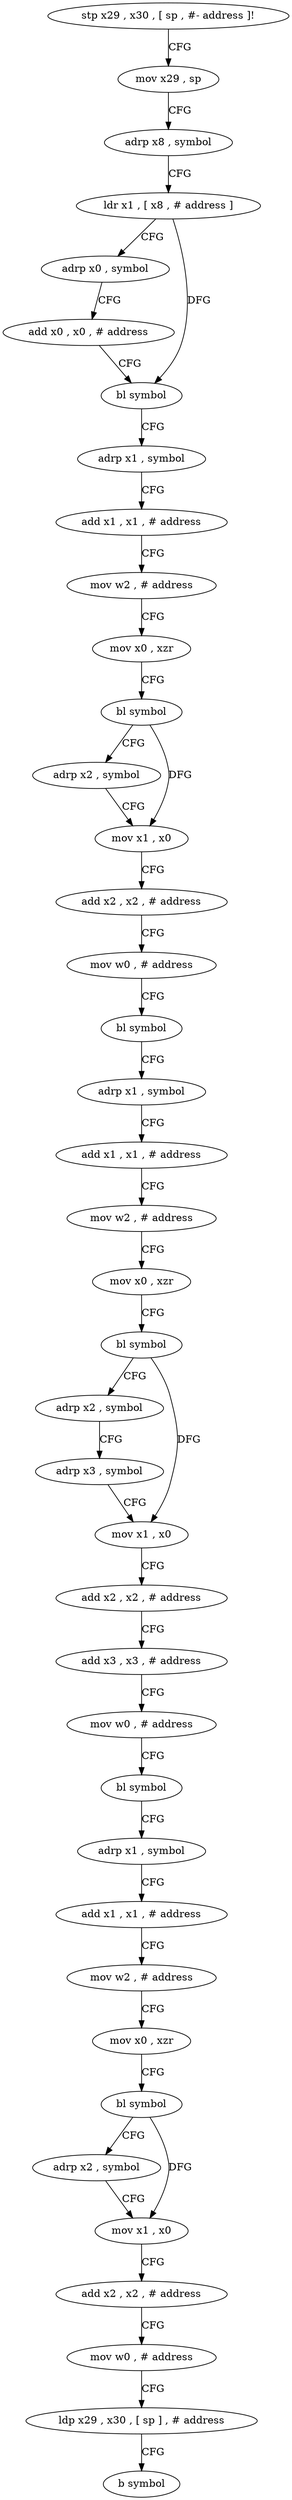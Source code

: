 digraph "func" {
"4213040" [label = "stp x29 , x30 , [ sp , #- address ]!" ]
"4213044" [label = "mov x29 , sp" ]
"4213048" [label = "adrp x8 , symbol" ]
"4213052" [label = "ldr x1 , [ x8 , # address ]" ]
"4213056" [label = "adrp x0 , symbol" ]
"4213060" [label = "add x0 , x0 , # address" ]
"4213064" [label = "bl symbol" ]
"4213068" [label = "adrp x1 , symbol" ]
"4213072" [label = "add x1 , x1 , # address" ]
"4213076" [label = "mov w2 , # address" ]
"4213080" [label = "mov x0 , xzr" ]
"4213084" [label = "bl symbol" ]
"4213088" [label = "adrp x2 , symbol" ]
"4213092" [label = "mov x1 , x0" ]
"4213096" [label = "add x2 , x2 , # address" ]
"4213100" [label = "mov w0 , # address" ]
"4213104" [label = "bl symbol" ]
"4213108" [label = "adrp x1 , symbol" ]
"4213112" [label = "add x1 , x1 , # address" ]
"4213116" [label = "mov w2 , # address" ]
"4213120" [label = "mov x0 , xzr" ]
"4213124" [label = "bl symbol" ]
"4213128" [label = "adrp x2 , symbol" ]
"4213132" [label = "adrp x3 , symbol" ]
"4213136" [label = "mov x1 , x0" ]
"4213140" [label = "add x2 , x2 , # address" ]
"4213144" [label = "add x3 , x3 , # address" ]
"4213148" [label = "mov w0 , # address" ]
"4213152" [label = "bl symbol" ]
"4213156" [label = "adrp x1 , symbol" ]
"4213160" [label = "add x1 , x1 , # address" ]
"4213164" [label = "mov w2 , # address" ]
"4213168" [label = "mov x0 , xzr" ]
"4213172" [label = "bl symbol" ]
"4213176" [label = "adrp x2 , symbol" ]
"4213180" [label = "mov x1 , x0" ]
"4213184" [label = "add x2 , x2 , # address" ]
"4213188" [label = "mov w0 , # address" ]
"4213192" [label = "ldp x29 , x30 , [ sp ] , # address" ]
"4213196" [label = "b symbol" ]
"4213040" -> "4213044" [ label = "CFG" ]
"4213044" -> "4213048" [ label = "CFG" ]
"4213048" -> "4213052" [ label = "CFG" ]
"4213052" -> "4213056" [ label = "CFG" ]
"4213052" -> "4213064" [ label = "DFG" ]
"4213056" -> "4213060" [ label = "CFG" ]
"4213060" -> "4213064" [ label = "CFG" ]
"4213064" -> "4213068" [ label = "CFG" ]
"4213068" -> "4213072" [ label = "CFG" ]
"4213072" -> "4213076" [ label = "CFG" ]
"4213076" -> "4213080" [ label = "CFG" ]
"4213080" -> "4213084" [ label = "CFG" ]
"4213084" -> "4213088" [ label = "CFG" ]
"4213084" -> "4213092" [ label = "DFG" ]
"4213088" -> "4213092" [ label = "CFG" ]
"4213092" -> "4213096" [ label = "CFG" ]
"4213096" -> "4213100" [ label = "CFG" ]
"4213100" -> "4213104" [ label = "CFG" ]
"4213104" -> "4213108" [ label = "CFG" ]
"4213108" -> "4213112" [ label = "CFG" ]
"4213112" -> "4213116" [ label = "CFG" ]
"4213116" -> "4213120" [ label = "CFG" ]
"4213120" -> "4213124" [ label = "CFG" ]
"4213124" -> "4213128" [ label = "CFG" ]
"4213124" -> "4213136" [ label = "DFG" ]
"4213128" -> "4213132" [ label = "CFG" ]
"4213132" -> "4213136" [ label = "CFG" ]
"4213136" -> "4213140" [ label = "CFG" ]
"4213140" -> "4213144" [ label = "CFG" ]
"4213144" -> "4213148" [ label = "CFG" ]
"4213148" -> "4213152" [ label = "CFG" ]
"4213152" -> "4213156" [ label = "CFG" ]
"4213156" -> "4213160" [ label = "CFG" ]
"4213160" -> "4213164" [ label = "CFG" ]
"4213164" -> "4213168" [ label = "CFG" ]
"4213168" -> "4213172" [ label = "CFG" ]
"4213172" -> "4213176" [ label = "CFG" ]
"4213172" -> "4213180" [ label = "DFG" ]
"4213176" -> "4213180" [ label = "CFG" ]
"4213180" -> "4213184" [ label = "CFG" ]
"4213184" -> "4213188" [ label = "CFG" ]
"4213188" -> "4213192" [ label = "CFG" ]
"4213192" -> "4213196" [ label = "CFG" ]
}
